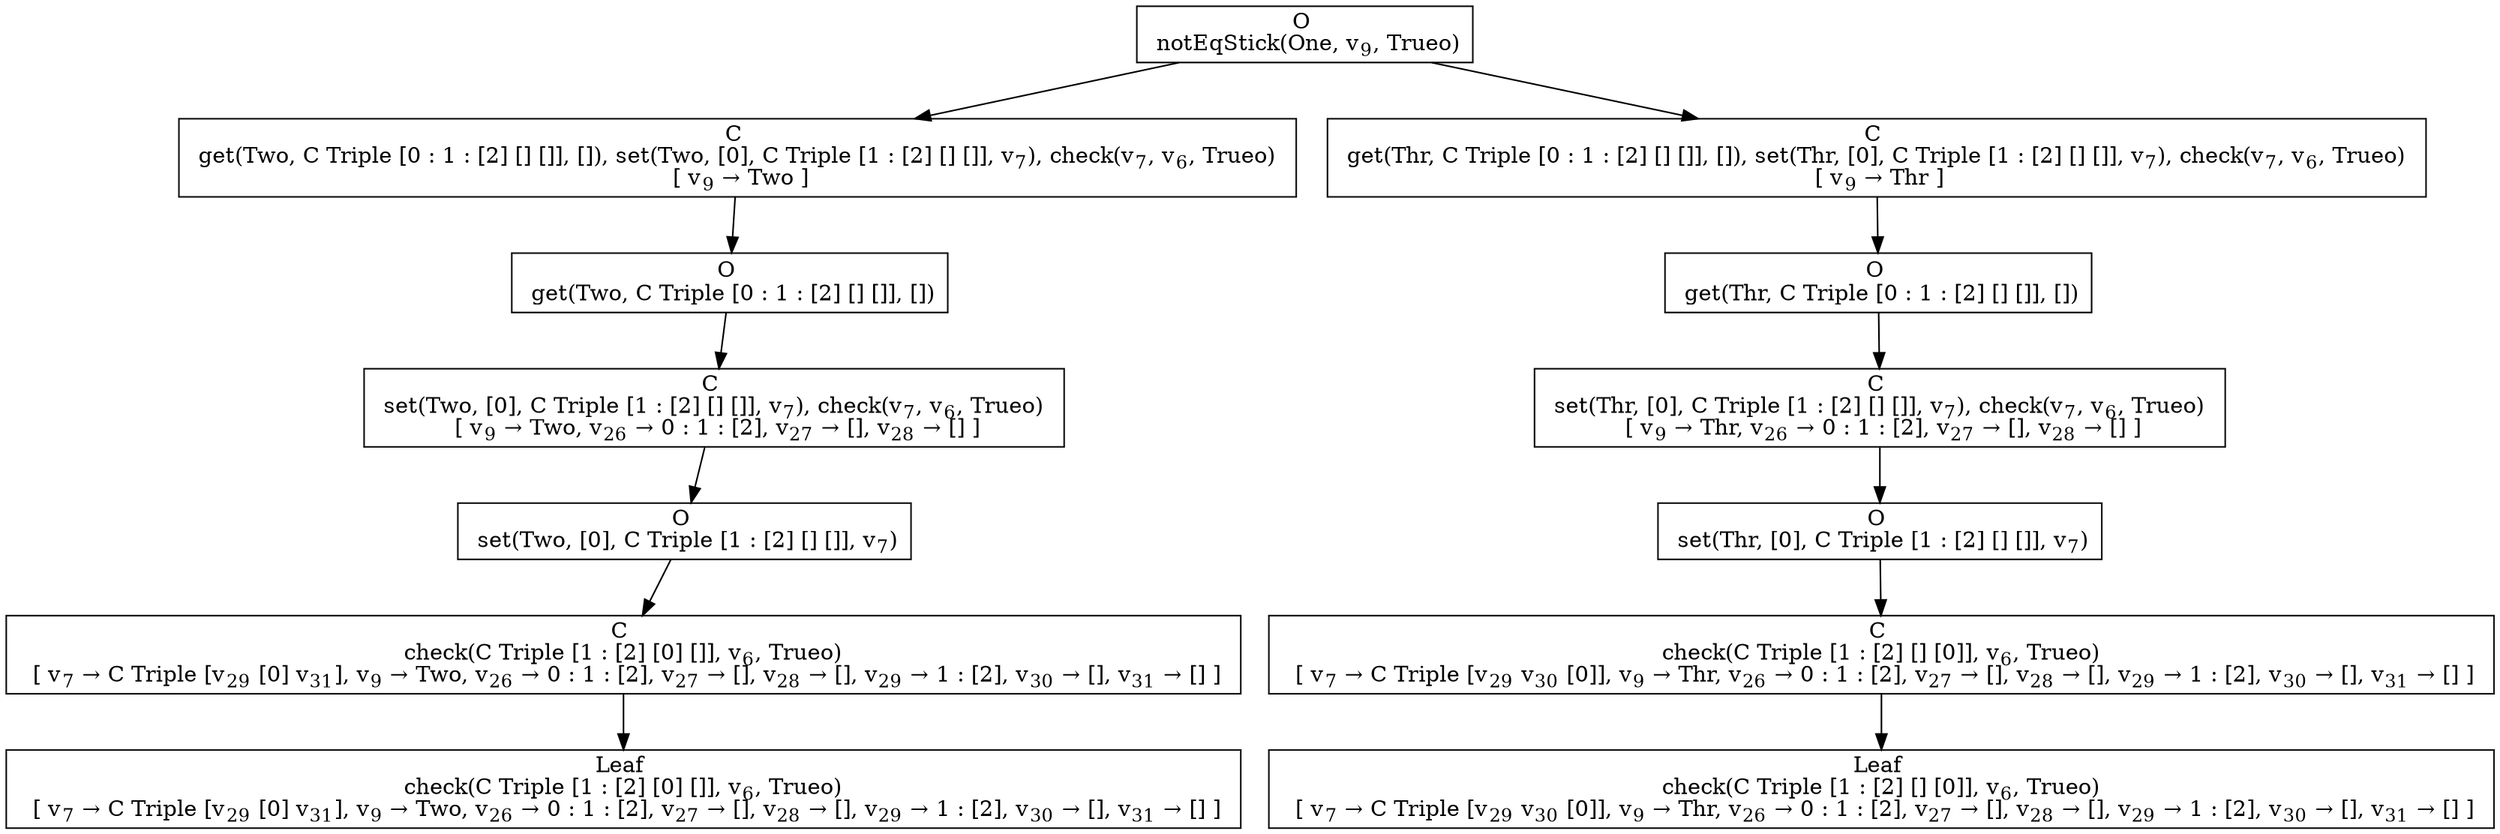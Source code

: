 digraph {
    graph [rankdir=TB
          ,bgcolor=transparent];
    node [shape=box
         ,fillcolor=white
         ,style=filled];
    0 [label=<O <BR/> notEqStick(One, v<SUB>9</SUB>, Trueo)>];
    1 [label=<C <BR/> get(Two, C Triple [0 : 1 : [2] [] []], []), set(Two, [0], C Triple [1 : [2] [] []], v<SUB>7</SUB>), check(v<SUB>7</SUB>, v<SUB>6</SUB>, Trueo) <BR/>  [ v<SUB>9</SUB> &rarr; Two ] >];
    2 [label=<C <BR/> get(Thr, C Triple [0 : 1 : [2] [] []], []), set(Thr, [0], C Triple [1 : [2] [] []], v<SUB>7</SUB>), check(v<SUB>7</SUB>, v<SUB>6</SUB>, Trueo) <BR/>  [ v<SUB>9</SUB> &rarr; Thr ] >];
    3 [label=<O <BR/> get(Two, C Triple [0 : 1 : [2] [] []], [])>];
    4 [label=<C <BR/> set(Two, [0], C Triple [1 : [2] [] []], v<SUB>7</SUB>), check(v<SUB>7</SUB>, v<SUB>6</SUB>, Trueo) <BR/>  [ v<SUB>9</SUB> &rarr; Two, v<SUB>26</SUB> &rarr; 0 : 1 : [2], v<SUB>27</SUB> &rarr; [], v<SUB>28</SUB> &rarr; [] ] >];
    5 [label=<O <BR/> set(Two, [0], C Triple [1 : [2] [] []], v<SUB>7</SUB>)>];
    6 [label=<C <BR/> check(C Triple [1 : [2] [0] []], v<SUB>6</SUB>, Trueo) <BR/>  [ v<SUB>7</SUB> &rarr; C Triple [v<SUB>29</SUB> [0] v<SUB>31</SUB>], v<SUB>9</SUB> &rarr; Two, v<SUB>26</SUB> &rarr; 0 : 1 : [2], v<SUB>27</SUB> &rarr; [], v<SUB>28</SUB> &rarr; [], v<SUB>29</SUB> &rarr; 1 : [2], v<SUB>30</SUB> &rarr; [], v<SUB>31</SUB> &rarr; [] ] >];
    7 [label=<Leaf <BR/> check(C Triple [1 : [2] [0] []], v<SUB>6</SUB>, Trueo) <BR/>  [ v<SUB>7</SUB> &rarr; C Triple [v<SUB>29</SUB> [0] v<SUB>31</SUB>], v<SUB>9</SUB> &rarr; Two, v<SUB>26</SUB> &rarr; 0 : 1 : [2], v<SUB>27</SUB> &rarr; [], v<SUB>28</SUB> &rarr; [], v<SUB>29</SUB> &rarr; 1 : [2], v<SUB>30</SUB> &rarr; [], v<SUB>31</SUB> &rarr; [] ] >];
    8 [label=<O <BR/> get(Thr, C Triple [0 : 1 : [2] [] []], [])>];
    9 [label=<C <BR/> set(Thr, [0], C Triple [1 : [2] [] []], v<SUB>7</SUB>), check(v<SUB>7</SUB>, v<SUB>6</SUB>, Trueo) <BR/>  [ v<SUB>9</SUB> &rarr; Thr, v<SUB>26</SUB> &rarr; 0 : 1 : [2], v<SUB>27</SUB> &rarr; [], v<SUB>28</SUB> &rarr; [] ] >];
    10 [label=<O <BR/> set(Thr, [0], C Triple [1 : [2] [] []], v<SUB>7</SUB>)>];
    11 [label=<C <BR/> check(C Triple [1 : [2] [] [0]], v<SUB>6</SUB>, Trueo) <BR/>  [ v<SUB>7</SUB> &rarr; C Triple [v<SUB>29</SUB> v<SUB>30</SUB> [0]], v<SUB>9</SUB> &rarr; Thr, v<SUB>26</SUB> &rarr; 0 : 1 : [2], v<SUB>27</SUB> &rarr; [], v<SUB>28</SUB> &rarr; [], v<SUB>29</SUB> &rarr; 1 : [2], v<SUB>30</SUB> &rarr; [], v<SUB>31</SUB> &rarr; [] ] >];
    12 [label=<Leaf <BR/> check(C Triple [1 : [2] [] [0]], v<SUB>6</SUB>, Trueo) <BR/>  [ v<SUB>7</SUB> &rarr; C Triple [v<SUB>29</SUB> v<SUB>30</SUB> [0]], v<SUB>9</SUB> &rarr; Thr, v<SUB>26</SUB> &rarr; 0 : 1 : [2], v<SUB>27</SUB> &rarr; [], v<SUB>28</SUB> &rarr; [], v<SUB>29</SUB> &rarr; 1 : [2], v<SUB>30</SUB> &rarr; [], v<SUB>31</SUB> &rarr; [] ] >];
    0 -> 1 [label=""];
    0 -> 2 [label=""];
    1 -> 3 [label=""];
    2 -> 8 [label=""];
    3 -> 4 [label=""];
    4 -> 5 [label=""];
    5 -> 6 [label=""];
    6 -> 7 [label=""];
    8 -> 9 [label=""];
    9 -> 10 [label=""];
    10 -> 11 [label=""];
    11 -> 12 [label=""];
}